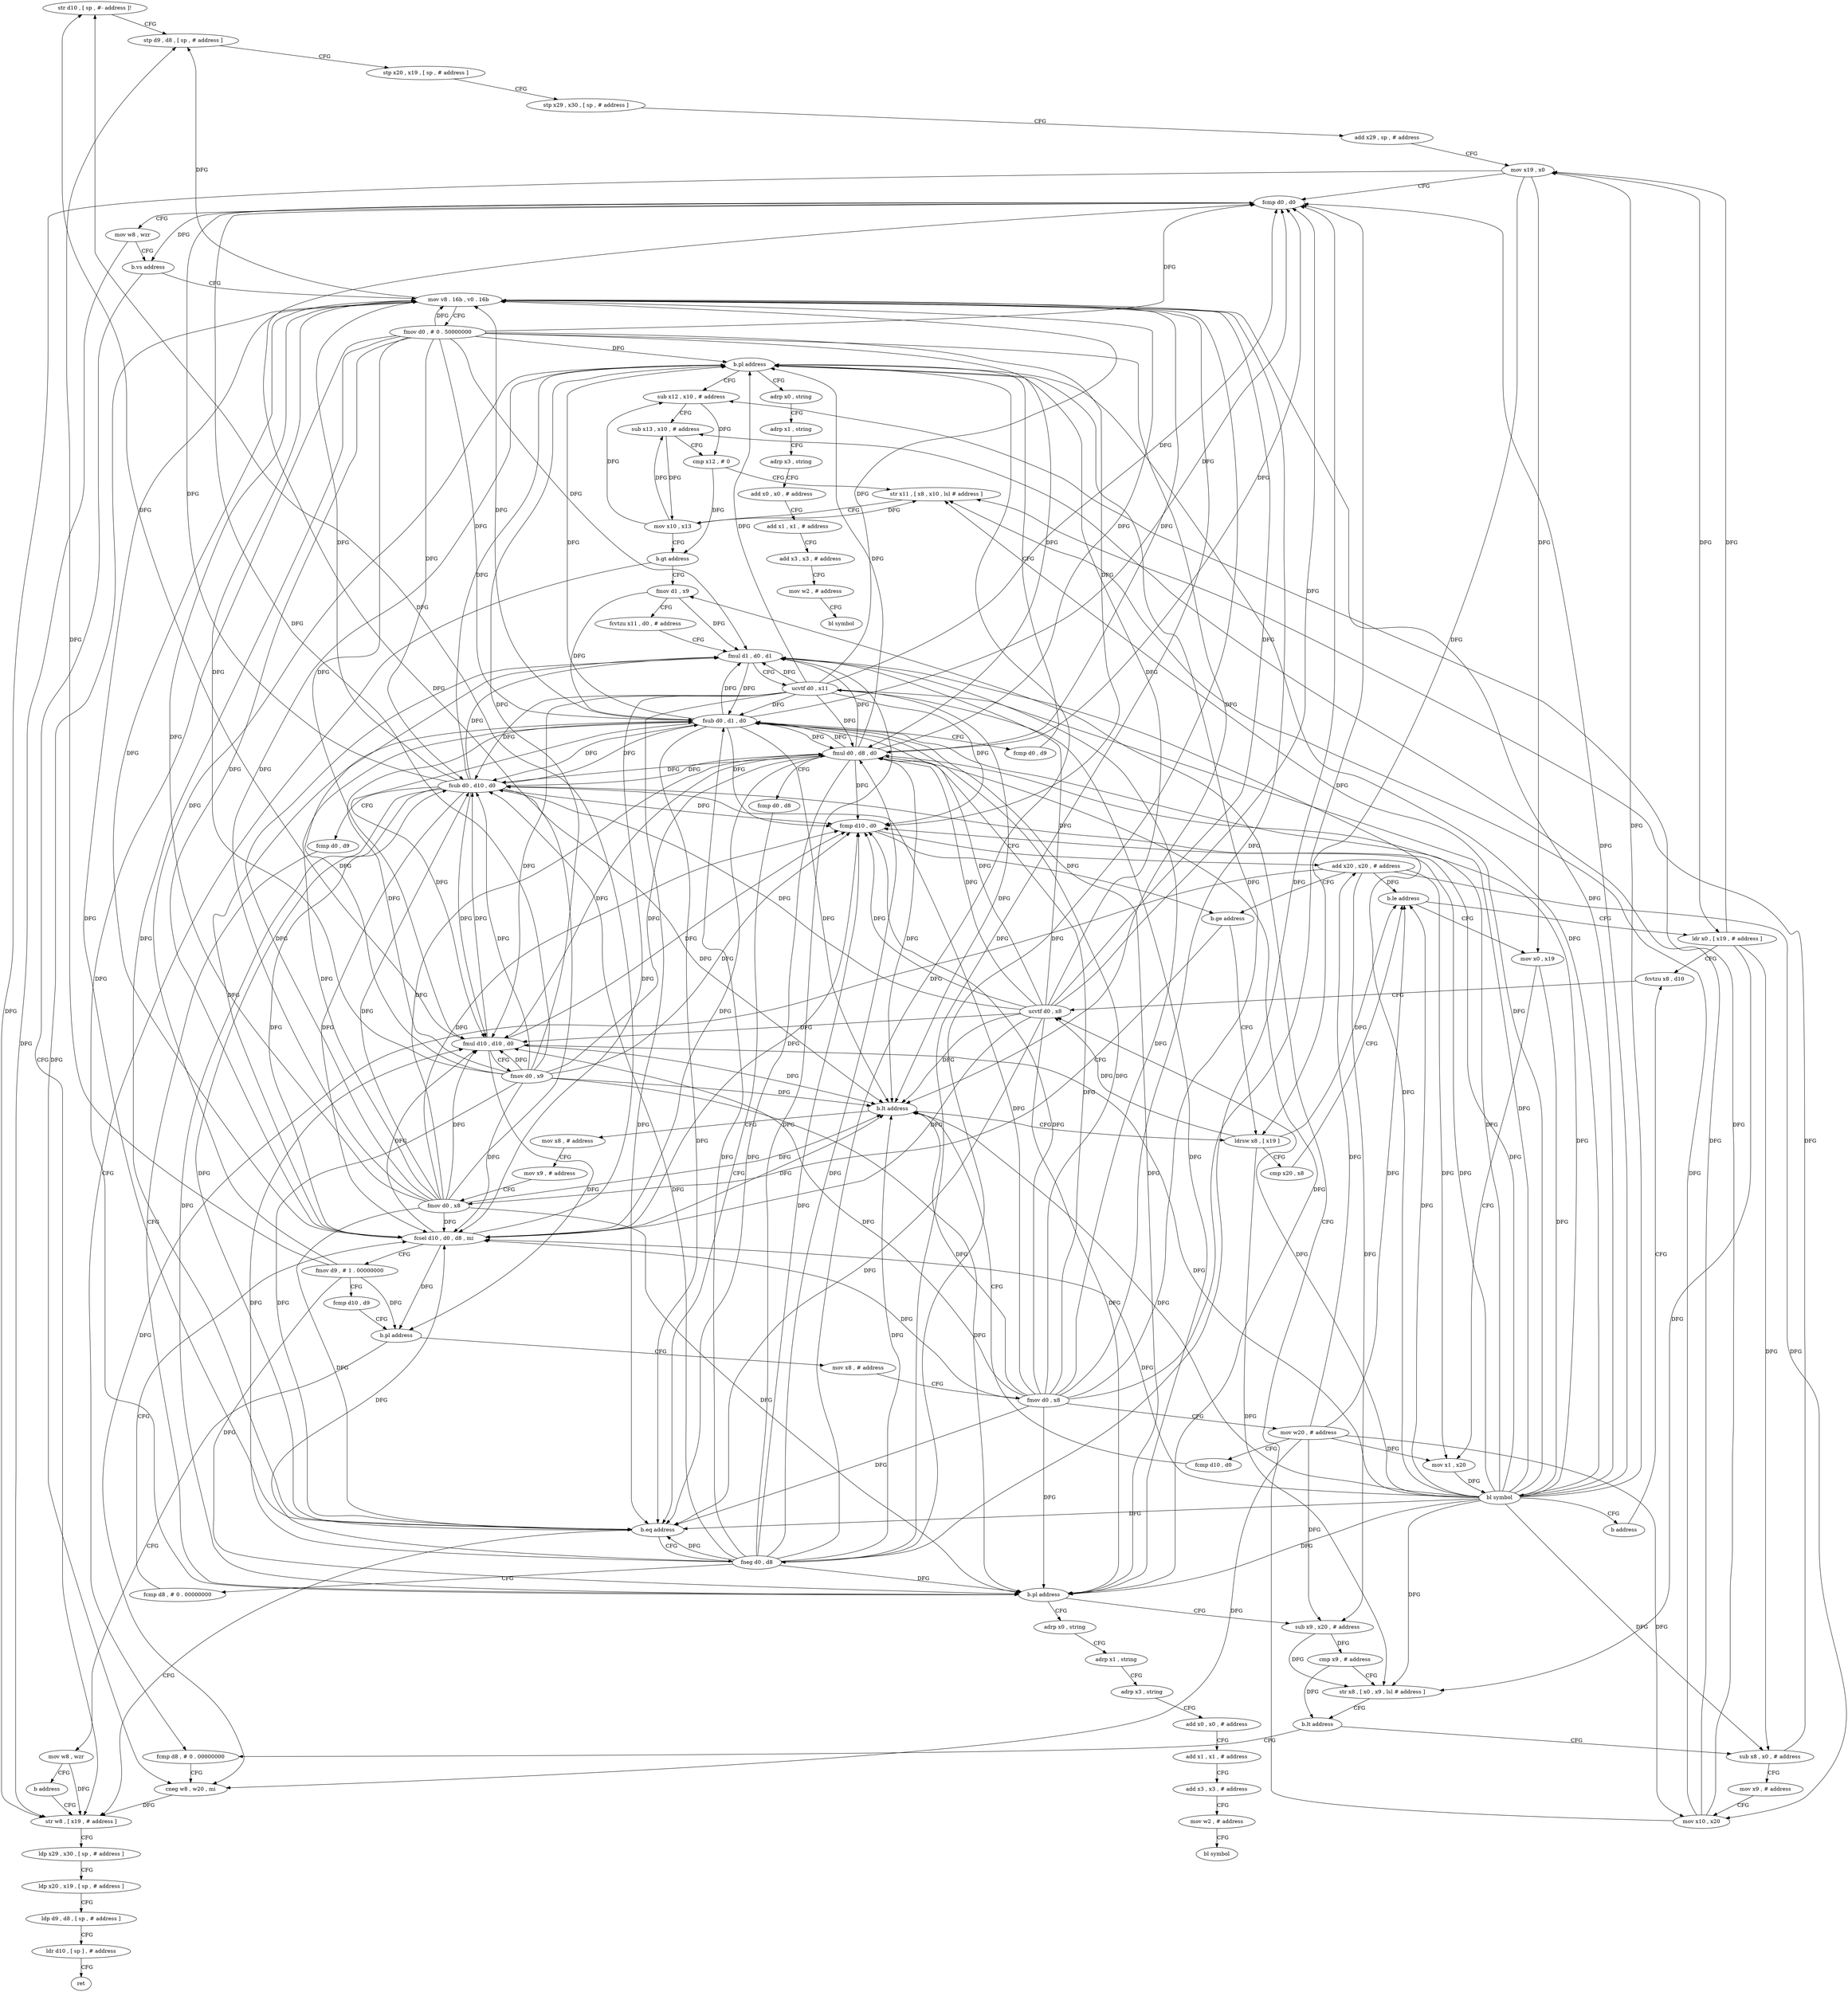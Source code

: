 digraph "func" {
"4223020" [label = "str d10 , [ sp , #- address ]!" ]
"4223024" [label = "stp d9 , d8 , [ sp , # address ]" ]
"4223028" [label = "stp x20 , x19 , [ sp , # address ]" ]
"4223032" [label = "stp x29 , x30 , [ sp , # address ]" ]
"4223036" [label = "add x29 , sp , # address" ]
"4223040" [label = "mov x19 , x0" ]
"4223044" [label = "fcmp d0 , d0" ]
"4223048" [label = "mov w8 , wzr" ]
"4223052" [label = "b.vs address" ]
"4223300" [label = "str w8 , [ x19 , # address ]" ]
"4223056" [label = "mov v8 . 16b , v0 . 16b" ]
"4223304" [label = "ldp x29 , x30 , [ sp , # address ]" ]
"4223308" [label = "ldp x20 , x19 , [ sp , # address ]" ]
"4223312" [label = "ldp d9 , d8 , [ sp , # address ]" ]
"4223316" [label = "ldr d10 , [ sp ] , # address" ]
"4223320" [label = "ret" ]
"4223060" [label = "fmov d0 , # 0 . 50000000" ]
"4223064" [label = "fmul d0 , d8 , d0" ]
"4223068" [label = "fcmp d0 , d8" ]
"4223072" [label = "b.eq address" ]
"4223076" [label = "fneg d0 , d8" ]
"4223080" [label = "fcmp d8 , # 0 . 00000000" ]
"4223084" [label = "fcsel d10 , d0 , d8 , mi" ]
"4223088" [label = "fmov d9 , # 1 . 00000000" ]
"4223092" [label = "fcmp d10 , d9" ]
"4223096" [label = "b.pl address" ]
"4223108" [label = "mov x8 , # address" ]
"4223100" [label = "mov w8 , wzr" ]
"4223112" [label = "fmov d0 , x8" ]
"4223116" [label = "mov w20 , # address" ]
"4223120" [label = "fcmp d10 , d0" ]
"4223124" [label = "b.lt address" ]
"4223160" [label = "ldrsw x8 , [ x19 ]" ]
"4223128" [label = "mov x8 , # address" ]
"4223104" [label = "b address" ]
"4223164" [label = "cmp x20 , x8" ]
"4223168" [label = "b.le address" ]
"4223188" [label = "ldr x0 , [ x19 , # address ]" ]
"4223172" [label = "mov x0 , x19" ]
"4223132" [label = "mov x9 , # address" ]
"4223136" [label = "fmov d0 , x8" ]
"4223192" [label = "fcvtzu x8 , d10" ]
"4223176" [label = "mov x1 , x20" ]
"4223180" [label = "bl symbol" ]
"4223184" [label = "b address" ]
"4223140" [label = "fmul d10 , d10 , d0" ]
"4223144" [label = "fmov d0 , x9" ]
"4223148" [label = "fcmp d10 , d0" ]
"4223152" [label = "add x20 , x20 , # address" ]
"4223156" [label = "b.ge address" ]
"4223356" [label = "adrp x0 , string" ]
"4223360" [label = "adrp x1 , string" ]
"4223364" [label = "adrp x3 , string" ]
"4223368" [label = "add x0 , x0 , # address" ]
"4223372" [label = "add x1 , x1 , # address" ]
"4223376" [label = "add x3 , x3 , # address" ]
"4223380" [label = "mov w2 , # address" ]
"4223384" [label = "bl symbol" ]
"4223212" [label = "sub x9 , x20 , # address" ]
"4223216" [label = "cmp x9 , # address" ]
"4223220" [label = "str x8 , [ x0 , x9 , lsl # address ]" ]
"4223224" [label = "b.lt address" ]
"4223292" [label = "fcmp d8 , # 0 . 00000000" ]
"4223228" [label = "sub x8 , x0 , # address" ]
"4223196" [label = "ucvtf d0 , x8" ]
"4223200" [label = "fsub d0 , d10 , d0" ]
"4223204" [label = "fcmp d0 , d9" ]
"4223208" [label = "b.pl address" ]
"4223296" [label = "cneg w8 , w20 , mi" ]
"4223232" [label = "mov x9 , # address" ]
"4223236" [label = "mov x10 , x20" ]
"4223240" [label = "fmov d1 , x9" ]
"4223324" [label = "adrp x0 , string" ]
"4223328" [label = "adrp x1 , string" ]
"4223332" [label = "adrp x3 , string" ]
"4223336" [label = "add x0 , x0 , # address" ]
"4223340" [label = "add x1 , x1 , # address" ]
"4223344" [label = "add x3 , x3 , # address" ]
"4223348" [label = "mov w2 , # address" ]
"4223352" [label = "bl symbol" ]
"4223268" [label = "sub x12 , x10 , # address" ]
"4223272" [label = "sub x13 , x10 , # address" ]
"4223276" [label = "cmp x12 , # 0" ]
"4223280" [label = "str x11 , [ x8 , x10 , lsl # address ]" ]
"4223284" [label = "mov x10 , x13" ]
"4223288" [label = "b.gt address" ]
"4223244" [label = "fcvtzu x11 , d0 , # address" ]
"4223248" [label = "fmul d1 , d0 , d1" ]
"4223252" [label = "ucvtf d0 , x11" ]
"4223256" [label = "fsub d0 , d1 , d0" ]
"4223260" [label = "fcmp d0 , d9" ]
"4223264" [label = "b.pl address" ]
"4223020" -> "4223024" [ label = "CFG" ]
"4223024" -> "4223028" [ label = "CFG" ]
"4223028" -> "4223032" [ label = "CFG" ]
"4223032" -> "4223036" [ label = "CFG" ]
"4223036" -> "4223040" [ label = "CFG" ]
"4223040" -> "4223044" [ label = "CFG" ]
"4223040" -> "4223300" [ label = "DFG" ]
"4223040" -> "4223160" [ label = "DFG" ]
"4223040" -> "4223188" [ label = "DFG" ]
"4223040" -> "4223172" [ label = "DFG" ]
"4223044" -> "4223048" [ label = "CFG" ]
"4223044" -> "4223052" [ label = "DFG" ]
"4223048" -> "4223052" [ label = "CFG" ]
"4223048" -> "4223300" [ label = "DFG" ]
"4223052" -> "4223300" [ label = "CFG" ]
"4223052" -> "4223056" [ label = "CFG" ]
"4223300" -> "4223304" [ label = "CFG" ]
"4223056" -> "4223060" [ label = "CFG" ]
"4223056" -> "4223024" [ label = "DFG" ]
"4223056" -> "4223064" [ label = "DFG" ]
"4223056" -> "4223072" [ label = "DFG" ]
"4223056" -> "4223076" [ label = "DFG" ]
"4223056" -> "4223084" [ label = "DFG" ]
"4223056" -> "4223296" [ label = "DFG" ]
"4223304" -> "4223308" [ label = "CFG" ]
"4223308" -> "4223312" [ label = "CFG" ]
"4223312" -> "4223316" [ label = "CFG" ]
"4223316" -> "4223320" [ label = "CFG" ]
"4223060" -> "4223064" [ label = "DFG" ]
"4223060" -> "4223044" [ label = "DFG" ]
"4223060" -> "4223056" [ label = "DFG" ]
"4223060" -> "4223072" [ label = "DFG" ]
"4223060" -> "4223084" [ label = "DFG" ]
"4223060" -> "4223124" [ label = "DFG" ]
"4223060" -> "4223140" [ label = "DFG" ]
"4223060" -> "4223148" [ label = "DFG" ]
"4223060" -> "4223200" [ label = "DFG" ]
"4223060" -> "4223208" [ label = "DFG" ]
"4223060" -> "4223248" [ label = "DFG" ]
"4223060" -> "4223256" [ label = "DFG" ]
"4223060" -> "4223264" [ label = "DFG" ]
"4223064" -> "4223068" [ label = "CFG" ]
"4223064" -> "4223044" [ label = "DFG" ]
"4223064" -> "4223056" [ label = "DFG" ]
"4223064" -> "4223072" [ label = "DFG" ]
"4223064" -> "4223084" [ label = "DFG" ]
"4223064" -> "4223124" [ label = "DFG" ]
"4223064" -> "4223140" [ label = "DFG" ]
"4223064" -> "4223148" [ label = "DFG" ]
"4223064" -> "4223200" [ label = "DFG" ]
"4223064" -> "4223208" [ label = "DFG" ]
"4223064" -> "4223248" [ label = "DFG" ]
"4223064" -> "4223256" [ label = "DFG" ]
"4223064" -> "4223264" [ label = "DFG" ]
"4223068" -> "4223072" [ label = "CFG" ]
"4223072" -> "4223300" [ label = "CFG" ]
"4223072" -> "4223076" [ label = "CFG" ]
"4223076" -> "4223080" [ label = "CFG" ]
"4223076" -> "4223044" [ label = "DFG" ]
"4223076" -> "4223056" [ label = "DFG" ]
"4223076" -> "4223064" [ label = "DFG" ]
"4223076" -> "4223072" [ label = "DFG" ]
"4223076" -> "4223084" [ label = "DFG" ]
"4223076" -> "4223124" [ label = "DFG" ]
"4223076" -> "4223140" [ label = "DFG" ]
"4223076" -> "4223148" [ label = "DFG" ]
"4223076" -> "4223200" [ label = "DFG" ]
"4223076" -> "4223208" [ label = "DFG" ]
"4223076" -> "4223248" [ label = "DFG" ]
"4223076" -> "4223256" [ label = "DFG" ]
"4223076" -> "4223264" [ label = "DFG" ]
"4223080" -> "4223084" [ label = "CFG" ]
"4223084" -> "4223088" [ label = "CFG" ]
"4223084" -> "4223020" [ label = "DFG" ]
"4223084" -> "4223096" [ label = "DFG" ]
"4223084" -> "4223124" [ label = "DFG" ]
"4223084" -> "4223140" [ label = "DFG" ]
"4223084" -> "4223148" [ label = "DFG" ]
"4223084" -> "4223200" [ label = "DFG" ]
"4223088" -> "4223092" [ label = "CFG" ]
"4223088" -> "4223024" [ label = "DFG" ]
"4223088" -> "4223096" [ label = "DFG" ]
"4223088" -> "4223208" [ label = "DFG" ]
"4223088" -> "4223264" [ label = "DFG" ]
"4223092" -> "4223096" [ label = "CFG" ]
"4223096" -> "4223108" [ label = "CFG" ]
"4223096" -> "4223100" [ label = "CFG" ]
"4223108" -> "4223112" [ label = "CFG" ]
"4223100" -> "4223104" [ label = "CFG" ]
"4223100" -> "4223300" [ label = "DFG" ]
"4223112" -> "4223116" [ label = "CFG" ]
"4223112" -> "4223044" [ label = "DFG" ]
"4223112" -> "4223056" [ label = "DFG" ]
"4223112" -> "4223064" [ label = "DFG" ]
"4223112" -> "4223084" [ label = "DFG" ]
"4223112" -> "4223072" [ label = "DFG" ]
"4223112" -> "4223124" [ label = "DFG" ]
"4223112" -> "4223140" [ label = "DFG" ]
"4223112" -> "4223148" [ label = "DFG" ]
"4223112" -> "4223200" [ label = "DFG" ]
"4223112" -> "4223208" [ label = "DFG" ]
"4223112" -> "4223248" [ label = "DFG" ]
"4223112" -> "4223256" [ label = "DFG" ]
"4223112" -> "4223264" [ label = "DFG" ]
"4223116" -> "4223120" [ label = "CFG" ]
"4223116" -> "4223168" [ label = "DFG" ]
"4223116" -> "4223176" [ label = "DFG" ]
"4223116" -> "4223152" [ label = "DFG" ]
"4223116" -> "4223212" [ label = "DFG" ]
"4223116" -> "4223236" [ label = "DFG" ]
"4223116" -> "4223296" [ label = "DFG" ]
"4223120" -> "4223124" [ label = "CFG" ]
"4223124" -> "4223160" [ label = "CFG" ]
"4223124" -> "4223128" [ label = "CFG" ]
"4223160" -> "4223164" [ label = "CFG" ]
"4223160" -> "4223168" [ label = "DFG" ]
"4223160" -> "4223196" [ label = "DFG" ]
"4223160" -> "4223220" [ label = "DFG" ]
"4223128" -> "4223132" [ label = "CFG" ]
"4223104" -> "4223300" [ label = "CFG" ]
"4223164" -> "4223168" [ label = "CFG" ]
"4223168" -> "4223188" [ label = "CFG" ]
"4223168" -> "4223172" [ label = "CFG" ]
"4223188" -> "4223192" [ label = "CFG" ]
"4223188" -> "4223040" [ label = "DFG" ]
"4223188" -> "4223220" [ label = "DFG" ]
"4223188" -> "4223228" [ label = "DFG" ]
"4223172" -> "4223176" [ label = "CFG" ]
"4223172" -> "4223180" [ label = "DFG" ]
"4223132" -> "4223136" [ label = "CFG" ]
"4223136" -> "4223140" [ label = "DFG" ]
"4223136" -> "4223044" [ label = "DFG" ]
"4223136" -> "4223056" [ label = "DFG" ]
"4223136" -> "4223064" [ label = "DFG" ]
"4223136" -> "4223084" [ label = "DFG" ]
"4223136" -> "4223124" [ label = "DFG" ]
"4223136" -> "4223072" [ label = "DFG" ]
"4223136" -> "4223148" [ label = "DFG" ]
"4223136" -> "4223200" [ label = "DFG" ]
"4223136" -> "4223208" [ label = "DFG" ]
"4223136" -> "4223248" [ label = "DFG" ]
"4223136" -> "4223256" [ label = "DFG" ]
"4223136" -> "4223264" [ label = "DFG" ]
"4223192" -> "4223196" [ label = "CFG" ]
"4223176" -> "4223180" [ label = "DFG" ]
"4223180" -> "4223184" [ label = "CFG" ]
"4223180" -> "4223040" [ label = "DFG" ]
"4223180" -> "4223044" [ label = "DFG" ]
"4223180" -> "4223056" [ label = "DFG" ]
"4223180" -> "4223064" [ label = "DFG" ]
"4223180" -> "4223084" [ label = "DFG" ]
"4223180" -> "4223124" [ label = "DFG" ]
"4223180" -> "4223168" [ label = "DFG" ]
"4223180" -> "4223220" [ label = "DFG" ]
"4223180" -> "4223228" [ label = "DFG" ]
"4223180" -> "4223196" [ label = "DFG" ]
"4223180" -> "4223252" [ label = "DFG" ]
"4223180" -> "4223280" [ label = "DFG" ]
"4223180" -> "4223072" [ label = "DFG" ]
"4223180" -> "4223140" [ label = "DFG" ]
"4223180" -> "4223148" [ label = "DFG" ]
"4223180" -> "4223200" [ label = "DFG" ]
"4223180" -> "4223208" [ label = "DFG" ]
"4223180" -> "4223248" [ label = "DFG" ]
"4223180" -> "4223256" [ label = "DFG" ]
"4223180" -> "4223264" [ label = "DFG" ]
"4223184" -> "4223192" [ label = "CFG" ]
"4223140" -> "4223144" [ label = "CFG" ]
"4223140" -> "4223020" [ label = "DFG" ]
"4223140" -> "4223096" [ label = "DFG" ]
"4223140" -> "4223124" [ label = "DFG" ]
"4223140" -> "4223148" [ label = "DFG" ]
"4223140" -> "4223200" [ label = "DFG" ]
"4223144" -> "4223148" [ label = "DFG" ]
"4223144" -> "4223044" [ label = "DFG" ]
"4223144" -> "4223056" [ label = "DFG" ]
"4223144" -> "4223064" [ label = "DFG" ]
"4223144" -> "4223084" [ label = "DFG" ]
"4223144" -> "4223124" [ label = "DFG" ]
"4223144" -> "4223140" [ label = "DFG" ]
"4223144" -> "4223072" [ label = "DFG" ]
"4223144" -> "4223200" [ label = "DFG" ]
"4223144" -> "4223208" [ label = "DFG" ]
"4223144" -> "4223248" [ label = "DFG" ]
"4223144" -> "4223256" [ label = "DFG" ]
"4223144" -> "4223264" [ label = "DFG" ]
"4223148" -> "4223152" [ label = "CFG" ]
"4223148" -> "4223156" [ label = "DFG" ]
"4223152" -> "4223156" [ label = "CFG" ]
"4223152" -> "4223176" [ label = "DFG" ]
"4223152" -> "4223168" [ label = "DFG" ]
"4223152" -> "4223212" [ label = "DFG" ]
"4223152" -> "4223236" [ label = "DFG" ]
"4223152" -> "4223296" [ label = "DFG" ]
"4223156" -> "4223136" [ label = "CFG" ]
"4223156" -> "4223160" [ label = "CFG" ]
"4223356" -> "4223360" [ label = "CFG" ]
"4223360" -> "4223364" [ label = "CFG" ]
"4223364" -> "4223368" [ label = "CFG" ]
"4223368" -> "4223372" [ label = "CFG" ]
"4223372" -> "4223376" [ label = "CFG" ]
"4223376" -> "4223380" [ label = "CFG" ]
"4223380" -> "4223384" [ label = "CFG" ]
"4223212" -> "4223216" [ label = "DFG" ]
"4223212" -> "4223220" [ label = "DFG" ]
"4223216" -> "4223220" [ label = "CFG" ]
"4223216" -> "4223224" [ label = "DFG" ]
"4223220" -> "4223224" [ label = "CFG" ]
"4223224" -> "4223292" [ label = "CFG" ]
"4223224" -> "4223228" [ label = "CFG" ]
"4223292" -> "4223296" [ label = "CFG" ]
"4223228" -> "4223232" [ label = "CFG" ]
"4223228" -> "4223280" [ label = "DFG" ]
"4223196" -> "4223200" [ label = "DFG" ]
"4223196" -> "4223044" [ label = "DFG" ]
"4223196" -> "4223056" [ label = "DFG" ]
"4223196" -> "4223064" [ label = "DFG" ]
"4223196" -> "4223084" [ label = "DFG" ]
"4223196" -> "4223124" [ label = "DFG" ]
"4223196" -> "4223140" [ label = "DFG" ]
"4223196" -> "4223148" [ label = "DFG" ]
"4223196" -> "4223072" [ label = "DFG" ]
"4223196" -> "4223208" [ label = "DFG" ]
"4223196" -> "4223248" [ label = "DFG" ]
"4223196" -> "4223256" [ label = "DFG" ]
"4223196" -> "4223264" [ label = "DFG" ]
"4223200" -> "4223204" [ label = "CFG" ]
"4223200" -> "4223044" [ label = "DFG" ]
"4223200" -> "4223056" [ label = "DFG" ]
"4223200" -> "4223064" [ label = "DFG" ]
"4223200" -> "4223084" [ label = "DFG" ]
"4223200" -> "4223124" [ label = "DFG" ]
"4223200" -> "4223140" [ label = "DFG" ]
"4223200" -> "4223148" [ label = "DFG" ]
"4223200" -> "4223072" [ label = "DFG" ]
"4223200" -> "4223208" [ label = "DFG" ]
"4223200" -> "4223248" [ label = "DFG" ]
"4223200" -> "4223256" [ label = "DFG" ]
"4223200" -> "4223264" [ label = "DFG" ]
"4223204" -> "4223208" [ label = "CFG" ]
"4223208" -> "4223356" [ label = "CFG" ]
"4223208" -> "4223212" [ label = "CFG" ]
"4223296" -> "4223300" [ label = "DFG" ]
"4223232" -> "4223236" [ label = "CFG" ]
"4223236" -> "4223240" [ label = "CFG" ]
"4223236" -> "4223268" [ label = "DFG" ]
"4223236" -> "4223272" [ label = "DFG" ]
"4223236" -> "4223280" [ label = "DFG" ]
"4223240" -> "4223244" [ label = "CFG" ]
"4223240" -> "4223248" [ label = "DFG" ]
"4223240" -> "4223256" [ label = "DFG" ]
"4223324" -> "4223328" [ label = "CFG" ]
"4223328" -> "4223332" [ label = "CFG" ]
"4223332" -> "4223336" [ label = "CFG" ]
"4223336" -> "4223340" [ label = "CFG" ]
"4223340" -> "4223344" [ label = "CFG" ]
"4223344" -> "4223348" [ label = "CFG" ]
"4223348" -> "4223352" [ label = "CFG" ]
"4223268" -> "4223272" [ label = "CFG" ]
"4223268" -> "4223276" [ label = "DFG" ]
"4223272" -> "4223276" [ label = "CFG" ]
"4223272" -> "4223284" [ label = "DFG" ]
"4223276" -> "4223280" [ label = "CFG" ]
"4223276" -> "4223288" [ label = "DFG" ]
"4223280" -> "4223284" [ label = "CFG" ]
"4223284" -> "4223288" [ label = "CFG" ]
"4223284" -> "4223268" [ label = "DFG" ]
"4223284" -> "4223272" [ label = "DFG" ]
"4223284" -> "4223280" [ label = "DFG" ]
"4223288" -> "4223240" [ label = "CFG" ]
"4223288" -> "4223292" [ label = "CFG" ]
"4223244" -> "4223248" [ label = "CFG" ]
"4223248" -> "4223252" [ label = "CFG" ]
"4223248" -> "4223256" [ label = "DFG" ]
"4223252" -> "4223256" [ label = "DFG" ]
"4223252" -> "4223044" [ label = "DFG" ]
"4223252" -> "4223056" [ label = "DFG" ]
"4223252" -> "4223064" [ label = "DFG" ]
"4223252" -> "4223084" [ label = "DFG" ]
"4223252" -> "4223124" [ label = "DFG" ]
"4223252" -> "4223140" [ label = "DFG" ]
"4223252" -> "4223148" [ label = "DFG" ]
"4223252" -> "4223200" [ label = "DFG" ]
"4223252" -> "4223072" [ label = "DFG" ]
"4223252" -> "4223208" [ label = "DFG" ]
"4223252" -> "4223248" [ label = "DFG" ]
"4223252" -> "4223264" [ label = "DFG" ]
"4223256" -> "4223260" [ label = "CFG" ]
"4223256" -> "4223044" [ label = "DFG" ]
"4223256" -> "4223056" [ label = "DFG" ]
"4223256" -> "4223064" [ label = "DFG" ]
"4223256" -> "4223084" [ label = "DFG" ]
"4223256" -> "4223124" [ label = "DFG" ]
"4223256" -> "4223140" [ label = "DFG" ]
"4223256" -> "4223148" [ label = "DFG" ]
"4223256" -> "4223200" [ label = "DFG" ]
"4223256" -> "4223072" [ label = "DFG" ]
"4223256" -> "4223208" [ label = "DFG" ]
"4223256" -> "4223248" [ label = "DFG" ]
"4223256" -> "4223264" [ label = "DFG" ]
"4223260" -> "4223264" [ label = "CFG" ]
"4223264" -> "4223324" [ label = "CFG" ]
"4223264" -> "4223268" [ label = "CFG" ]
}
